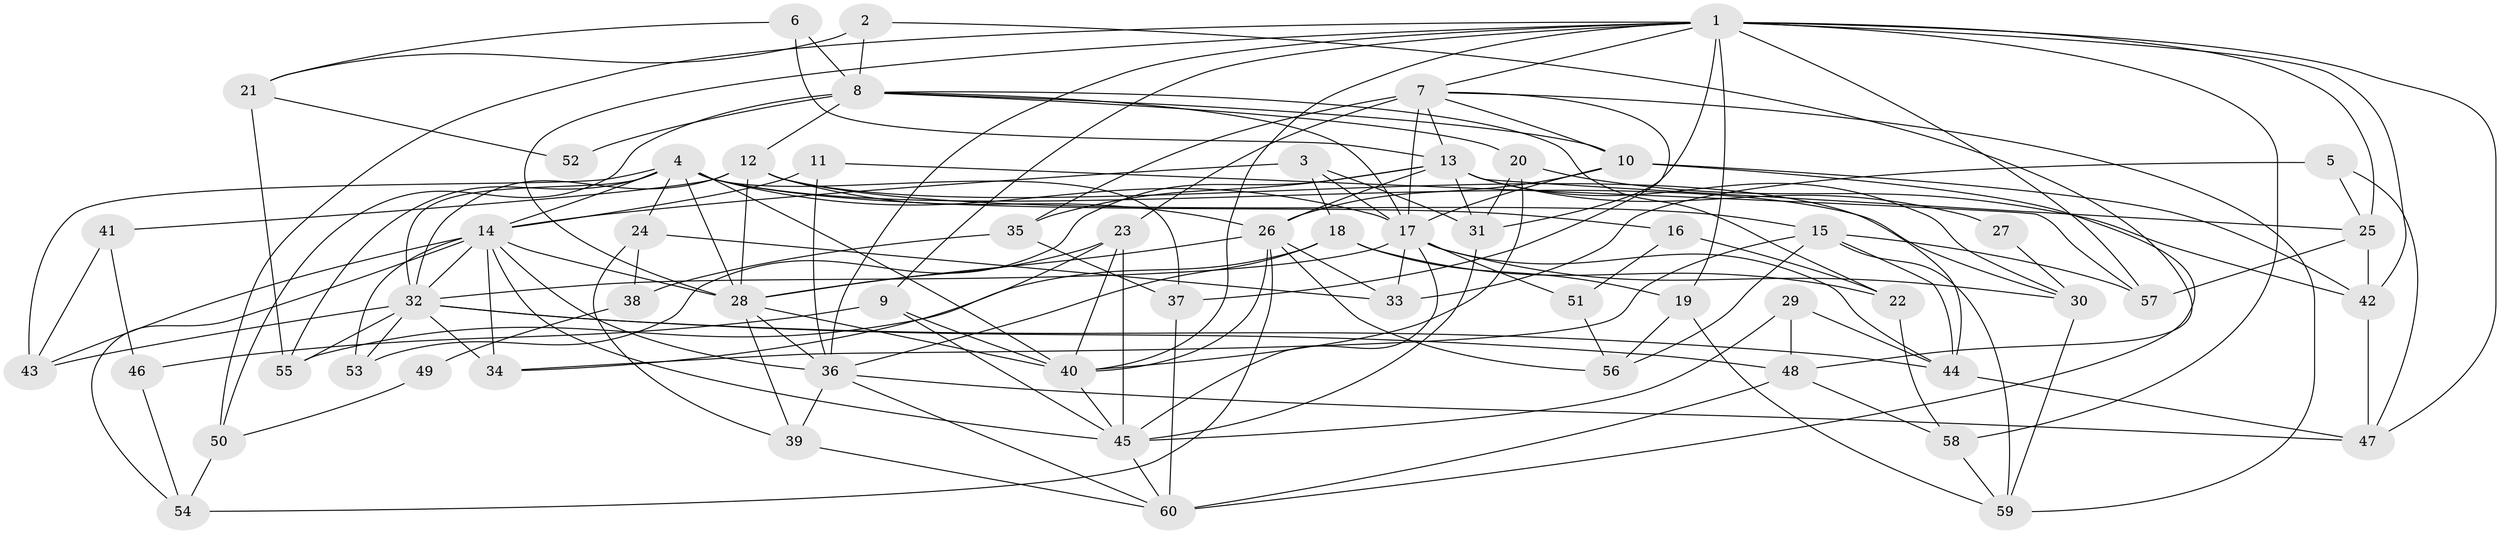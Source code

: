 // original degree distribution, {2: 0.09243697478991597, 3: 0.24369747899159663, 5: 0.20168067226890757, 4: 0.36134453781512604, 6: 0.08403361344537816, 8: 0.008403361344537815, 7: 0.008403361344537815}
// Generated by graph-tools (version 1.1) at 2025/36/03/09/25 02:36:05]
// undirected, 60 vertices, 157 edges
graph export_dot {
graph [start="1"]
  node [color=gray90,style=filled];
  1;
  2;
  3;
  4;
  5;
  6;
  7;
  8;
  9;
  10;
  11;
  12;
  13;
  14;
  15;
  16;
  17;
  18;
  19;
  20;
  21;
  22;
  23;
  24;
  25;
  26;
  27;
  28;
  29;
  30;
  31;
  32;
  33;
  34;
  35;
  36;
  37;
  38;
  39;
  40;
  41;
  42;
  43;
  44;
  45;
  46;
  47;
  48;
  49;
  50;
  51;
  52;
  53;
  54;
  55;
  56;
  57;
  58;
  59;
  60;
  1 -- 7 [weight=1.0];
  1 -- 9 [weight=1.0];
  1 -- 19 [weight=1.0];
  1 -- 25 [weight=2.0];
  1 -- 28 [weight=1.0];
  1 -- 31 [weight=2.0];
  1 -- 36 [weight=1.0];
  1 -- 40 [weight=2.0];
  1 -- 42 [weight=1.0];
  1 -- 47 [weight=1.0];
  1 -- 50 [weight=1.0];
  1 -- 57 [weight=1.0];
  1 -- 58 [weight=1.0];
  2 -- 8 [weight=1.0];
  2 -- 21 [weight=1.0];
  2 -- 48 [weight=1.0];
  3 -- 14 [weight=1.0];
  3 -- 17 [weight=2.0];
  3 -- 18 [weight=1.0];
  3 -- 31 [weight=1.0];
  4 -- 14 [weight=1.0];
  4 -- 16 [weight=1.0];
  4 -- 17 [weight=1.0];
  4 -- 24 [weight=1.0];
  4 -- 28 [weight=1.0];
  4 -- 30 [weight=1.0];
  4 -- 32 [weight=1.0];
  4 -- 37 [weight=1.0];
  4 -- 40 [weight=1.0];
  4 -- 43 [weight=1.0];
  4 -- 55 [weight=1.0];
  5 -- 25 [weight=1.0];
  5 -- 33 [weight=1.0];
  5 -- 47 [weight=1.0];
  6 -- 8 [weight=1.0];
  6 -- 13 [weight=1.0];
  6 -- 21 [weight=1.0];
  7 -- 10 [weight=1.0];
  7 -- 13 [weight=1.0];
  7 -- 17 [weight=2.0];
  7 -- 23 [weight=2.0];
  7 -- 35 [weight=1.0];
  7 -- 37 [weight=1.0];
  7 -- 59 [weight=1.0];
  8 -- 10 [weight=2.0];
  8 -- 12 [weight=1.0];
  8 -- 17 [weight=2.0];
  8 -- 20 [weight=1.0];
  8 -- 22 [weight=1.0];
  8 -- 50 [weight=1.0];
  8 -- 52 [weight=1.0];
  9 -- 40 [weight=3.0];
  9 -- 45 [weight=1.0];
  9 -- 46 [weight=1.0];
  10 -- 17 [weight=1.0];
  10 -- 26 [weight=1.0];
  10 -- 42 [weight=1.0];
  10 -- 60 [weight=1.0];
  11 -- 14 [weight=1.0];
  11 -- 36 [weight=1.0];
  11 -- 57 [weight=1.0];
  12 -- 15 [weight=1.0];
  12 -- 26 [weight=1.0];
  12 -- 28 [weight=1.0];
  12 -- 32 [weight=3.0];
  12 -- 41 [weight=2.0];
  12 -- 44 [weight=1.0];
  13 -- 25 [weight=1.0];
  13 -- 26 [weight=1.0];
  13 -- 27 [weight=1.0];
  13 -- 30 [weight=1.0];
  13 -- 31 [weight=1.0];
  13 -- 35 [weight=1.0];
  13 -- 53 [weight=1.0];
  14 -- 28 [weight=1.0];
  14 -- 32 [weight=1.0];
  14 -- 34 [weight=1.0];
  14 -- 36 [weight=1.0];
  14 -- 43 [weight=1.0];
  14 -- 45 [weight=1.0];
  14 -- 53 [weight=1.0];
  14 -- 54 [weight=1.0];
  15 -- 34 [weight=1.0];
  15 -- 44 [weight=1.0];
  15 -- 56 [weight=1.0];
  15 -- 57 [weight=1.0];
  15 -- 59 [weight=1.0];
  16 -- 22 [weight=1.0];
  16 -- 51 [weight=1.0];
  17 -- 30 [weight=1.0];
  17 -- 32 [weight=1.0];
  17 -- 33 [weight=1.0];
  17 -- 44 [weight=1.0];
  17 -- 45 [weight=1.0];
  17 -- 51 [weight=1.0];
  18 -- 19 [weight=1.0];
  18 -- 22 [weight=1.0];
  18 -- 36 [weight=1.0];
  18 -- 55 [weight=2.0];
  19 -- 56 [weight=1.0];
  19 -- 59 [weight=1.0];
  20 -- 31 [weight=1.0];
  20 -- 40 [weight=1.0];
  20 -- 42 [weight=1.0];
  21 -- 52 [weight=1.0];
  21 -- 55 [weight=1.0];
  22 -- 58 [weight=1.0];
  23 -- 28 [weight=1.0];
  23 -- 34 [weight=1.0];
  23 -- 40 [weight=1.0];
  23 -- 45 [weight=1.0];
  24 -- 33 [weight=1.0];
  24 -- 38 [weight=1.0];
  24 -- 39 [weight=1.0];
  25 -- 42 [weight=1.0];
  25 -- 57 [weight=1.0];
  26 -- 28 [weight=1.0];
  26 -- 33 [weight=1.0];
  26 -- 40 [weight=2.0];
  26 -- 54 [weight=1.0];
  26 -- 56 [weight=1.0];
  27 -- 30 [weight=1.0];
  28 -- 36 [weight=1.0];
  28 -- 39 [weight=1.0];
  28 -- 40 [weight=2.0];
  29 -- 44 [weight=1.0];
  29 -- 45 [weight=1.0];
  29 -- 48 [weight=1.0];
  30 -- 59 [weight=1.0];
  31 -- 45 [weight=1.0];
  32 -- 34 [weight=1.0];
  32 -- 43 [weight=1.0];
  32 -- 44 [weight=1.0];
  32 -- 48 [weight=1.0];
  32 -- 53 [weight=1.0];
  32 -- 55 [weight=1.0];
  35 -- 37 [weight=1.0];
  35 -- 38 [weight=1.0];
  36 -- 39 [weight=1.0];
  36 -- 47 [weight=2.0];
  36 -- 60 [weight=1.0];
  37 -- 60 [weight=1.0];
  38 -- 49 [weight=1.0];
  39 -- 60 [weight=1.0];
  40 -- 45 [weight=1.0];
  41 -- 43 [weight=1.0];
  41 -- 46 [weight=1.0];
  42 -- 47 [weight=1.0];
  44 -- 47 [weight=1.0];
  45 -- 60 [weight=1.0];
  46 -- 54 [weight=1.0];
  48 -- 58 [weight=1.0];
  48 -- 60 [weight=1.0];
  49 -- 50 [weight=1.0];
  50 -- 54 [weight=1.0];
  51 -- 56 [weight=1.0];
  58 -- 59 [weight=1.0];
}
